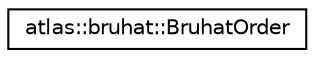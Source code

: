 digraph "Graphical Class Hierarchy"
{
  edge [fontname="Helvetica",fontsize="10",labelfontname="Helvetica",labelfontsize="10"];
  node [fontname="Helvetica",fontsize="10",shape=record];
  rankdir="LR";
  Node1 [label="atlas::bruhat::BruhatOrder",height=0.2,width=0.4,color="black", fillcolor="white", style="filled",URL="$classatlas_1_1bruhat_1_1BruhatOrder.html",tooltip="Intended to represent the Bruhat order on K orbits on G/B, or on a block of representations. "];
}
